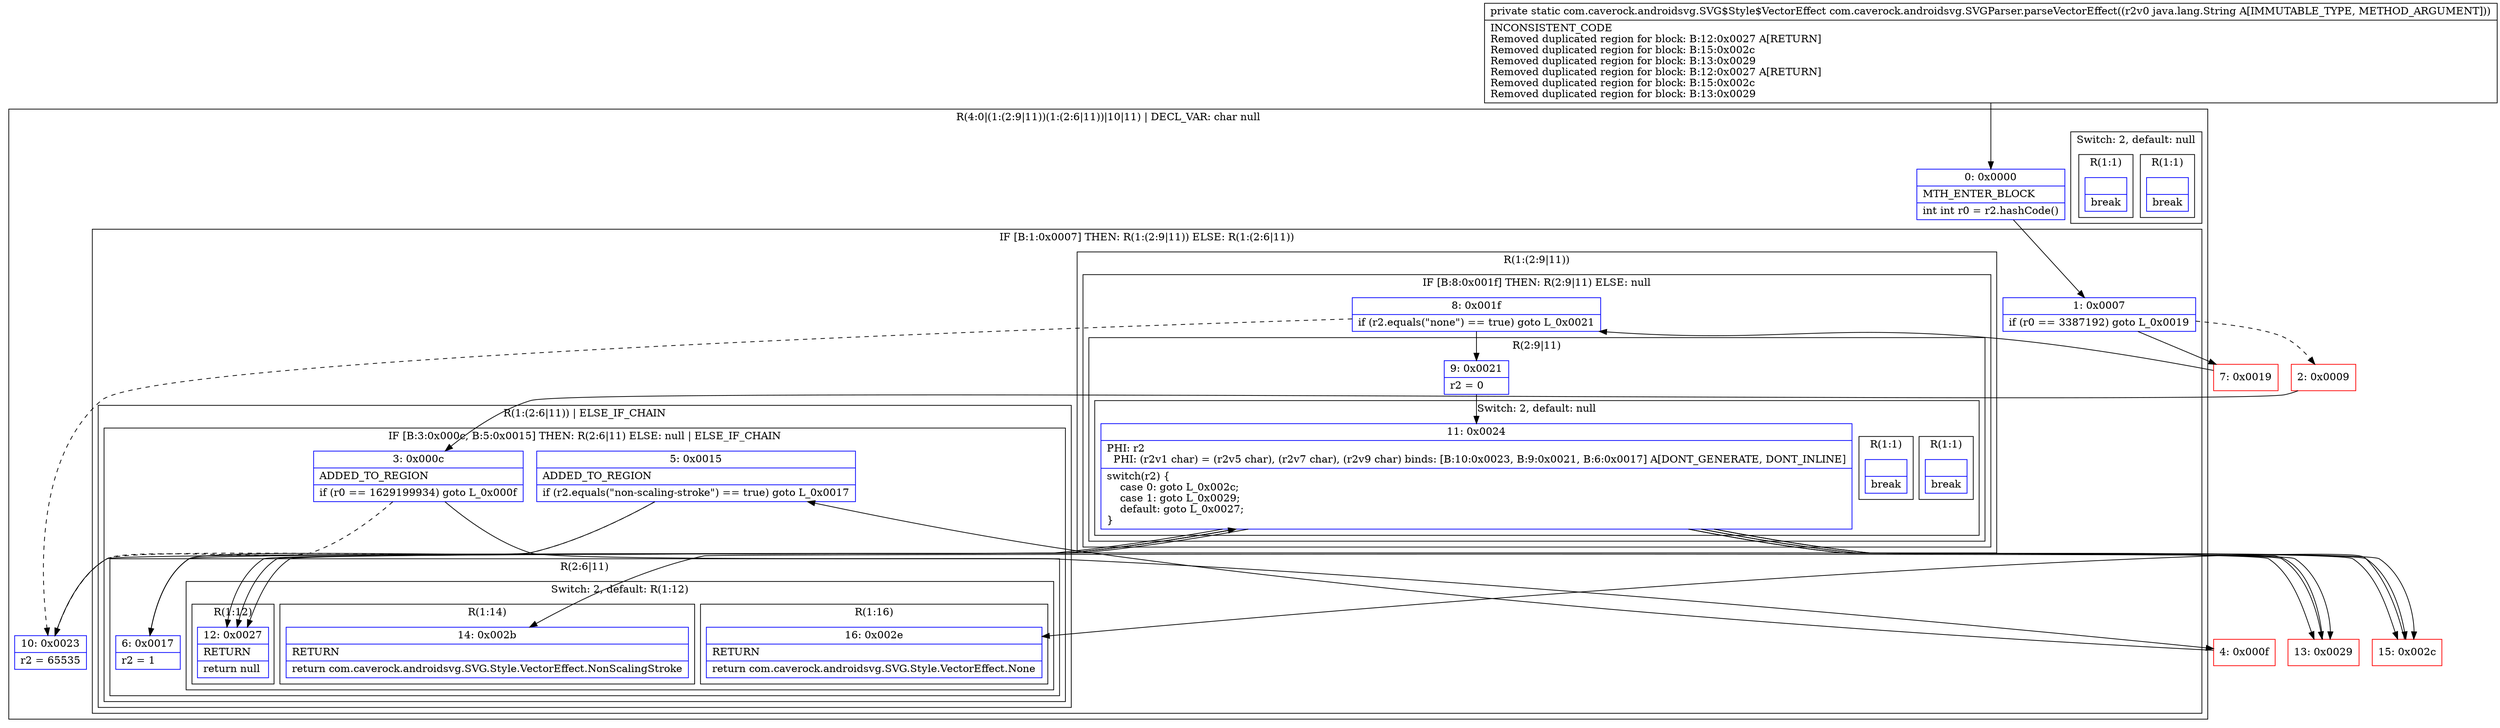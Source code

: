 digraph "CFG forcom.caverock.androidsvg.SVGParser.parseVectorEffect(Ljava\/lang\/String;)Lcom\/caverock\/androidsvg\/SVG$Style$VectorEffect;" {
subgraph cluster_Region_1438685159 {
label = "R(4:0|(1:(2:9|11))(1:(2:6|11))|10|11) | DECL_VAR: char null\l";
node [shape=record,color=blue];
Node_0 [shape=record,label="{0\:\ 0x0000|MTH_ENTER_BLOCK\l|int int r0 = r2.hashCode()\l}"];
subgraph cluster_IfRegion_821094103 {
label = "IF [B:1:0x0007] THEN: R(1:(2:9|11)) ELSE: R(1:(2:6|11))";
node [shape=record,color=blue];
Node_1 [shape=record,label="{1\:\ 0x0007|if (r0 == 3387192) goto L_0x0019\l}"];
subgraph cluster_Region_1928547351 {
label = "R(1:(2:9|11))";
node [shape=record,color=blue];
subgraph cluster_IfRegion_1143989743 {
label = "IF [B:8:0x001f] THEN: R(2:9|11) ELSE: null";
node [shape=record,color=blue];
Node_8 [shape=record,label="{8\:\ 0x001f|if (r2.equals(\"none\") == true) goto L_0x0021\l}"];
subgraph cluster_Region_2037122715 {
label = "R(2:9|11)";
node [shape=record,color=blue];
Node_9 [shape=record,label="{9\:\ 0x0021|r2 = 0\l}"];
subgraph cluster_SwitchRegion_590838560 {
label = "Switch: 2, default: null";
node [shape=record,color=blue];
Node_11 [shape=record,label="{11\:\ 0x0024|PHI: r2 \l  PHI: (r2v1 char) = (r2v5 char), (r2v7 char), (r2v9 char) binds: [B:10:0x0023, B:9:0x0021, B:6:0x0017] A[DONT_GENERATE, DONT_INLINE]\l|switch(r2) \{\l    case 0: goto L_0x002c;\l    case 1: goto L_0x0029;\l    default: goto L_0x0027;\l\}\l}"];
subgraph cluster_Region_1582850705 {
label = "R(1:1)";
node [shape=record,color=blue];
Node_InsnContainer_908271289 [shape=record,label="{|break\l}"];
}
subgraph cluster_Region_219710735 {
label = "R(1:1)";
node [shape=record,color=blue];
Node_InsnContainer_359535095 [shape=record,label="{|break\l}"];
}
}
}
}
}
subgraph cluster_Region_138388769 {
label = "R(1:(2:6|11)) | ELSE_IF_CHAIN\l";
node [shape=record,color=blue];
subgraph cluster_IfRegion_1837067741 {
label = "IF [B:3:0x000c, B:5:0x0015] THEN: R(2:6|11) ELSE: null | ELSE_IF_CHAIN\l";
node [shape=record,color=blue];
Node_3 [shape=record,label="{3\:\ 0x000c|ADDED_TO_REGION\l|if (r0 == 1629199934) goto L_0x000f\l}"];
Node_5 [shape=record,label="{5\:\ 0x0015|ADDED_TO_REGION\l|if (r2.equals(\"non\-scaling\-stroke\") == true) goto L_0x0017\l}"];
subgraph cluster_Region_675465726 {
label = "R(2:6|11)";
node [shape=record,color=blue];
Node_6 [shape=record,label="{6\:\ 0x0017|r2 = 1\l}"];
subgraph cluster_SwitchRegion_650622025 {
label = "Switch: 2, default: R(1:12)";
node [shape=record,color=blue];
Node_11 [shape=record,label="{11\:\ 0x0024|PHI: r2 \l  PHI: (r2v1 char) = (r2v5 char), (r2v7 char), (r2v9 char) binds: [B:10:0x0023, B:9:0x0021, B:6:0x0017] A[DONT_GENERATE, DONT_INLINE]\l|switch(r2) \{\l    case 0: goto L_0x002c;\l    case 1: goto L_0x0029;\l    default: goto L_0x0027;\l\}\l}"];
subgraph cluster_Region_1866362211 {
label = "R(1:16)";
node [shape=record,color=blue];
Node_16 [shape=record,label="{16\:\ 0x002e|RETURN\l|return com.caverock.androidsvg.SVG.Style.VectorEffect.None\l}"];
}
subgraph cluster_Region_171583706 {
label = "R(1:14)";
node [shape=record,color=blue];
Node_14 [shape=record,label="{14\:\ 0x002b|RETURN\l|return com.caverock.androidsvg.SVG.Style.VectorEffect.NonScalingStroke\l}"];
}
subgraph cluster_Region_2136572433 {
label = "R(1:12)";
node [shape=record,color=blue];
Node_12 [shape=record,label="{12\:\ 0x0027|RETURN\l|return null\l}"];
}
}
}
}
}
}
Node_10 [shape=record,label="{10\:\ 0x0023|r2 = 65535\l}"];
subgraph cluster_SwitchRegion_1688667215 {
label = "Switch: 2, default: null";
node [shape=record,color=blue];
Node_11 [shape=record,label="{11\:\ 0x0024|PHI: r2 \l  PHI: (r2v1 char) = (r2v5 char), (r2v7 char), (r2v9 char) binds: [B:10:0x0023, B:9:0x0021, B:6:0x0017] A[DONT_GENERATE, DONT_INLINE]\l|switch(r2) \{\l    case 0: goto L_0x002c;\l    case 1: goto L_0x0029;\l    default: goto L_0x0027;\l\}\l}"];
subgraph cluster_Region_2020485325 {
label = "R(1:1)";
node [shape=record,color=blue];
Node_InsnContainer_592032738 [shape=record,label="{|break\l}"];
}
subgraph cluster_Region_271836304 {
label = "R(1:1)";
node [shape=record,color=blue];
Node_InsnContainer_1290407845 [shape=record,label="{|break\l}"];
}
}
}
Node_2 [shape=record,color=red,label="{2\:\ 0x0009}"];
Node_4 [shape=record,color=red,label="{4\:\ 0x000f}"];
Node_7 [shape=record,color=red,label="{7\:\ 0x0019}"];
Node_13 [shape=record,color=red,label="{13\:\ 0x0029}"];
Node_15 [shape=record,color=red,label="{15\:\ 0x002c}"];
MethodNode[shape=record,label="{private static com.caverock.androidsvg.SVG$Style$VectorEffect com.caverock.androidsvg.SVGParser.parseVectorEffect((r2v0 java.lang.String A[IMMUTABLE_TYPE, METHOD_ARGUMENT]))  | INCONSISTENT_CODE\lRemoved duplicated region for block: B:12:0x0027 A[RETURN]\lRemoved duplicated region for block: B:15:0x002c \lRemoved duplicated region for block: B:13:0x0029 \lRemoved duplicated region for block: B:12:0x0027 A[RETURN]\lRemoved duplicated region for block: B:15:0x002c \lRemoved duplicated region for block: B:13:0x0029 \l}"];
MethodNode -> Node_0;
Node_0 -> Node_1;
Node_1 -> Node_2[style=dashed];
Node_1 -> Node_7;
Node_8 -> Node_9;
Node_8 -> Node_10[style=dashed];
Node_9 -> Node_11;
Node_11 -> Node_12;
Node_11 -> Node_13;
Node_11 -> Node_15;
Node_3 -> Node_4;
Node_3 -> Node_10[style=dashed];
Node_5 -> Node_6;
Node_5 -> Node_10[style=dashed];
Node_6 -> Node_11;
Node_11 -> Node_12;
Node_11 -> Node_13;
Node_11 -> Node_15;
Node_10 -> Node_11;
Node_11 -> Node_12;
Node_11 -> Node_13;
Node_11 -> Node_15;
Node_2 -> Node_3;
Node_4 -> Node_5;
Node_7 -> Node_8;
Node_13 -> Node_14;
Node_15 -> Node_16;
}

